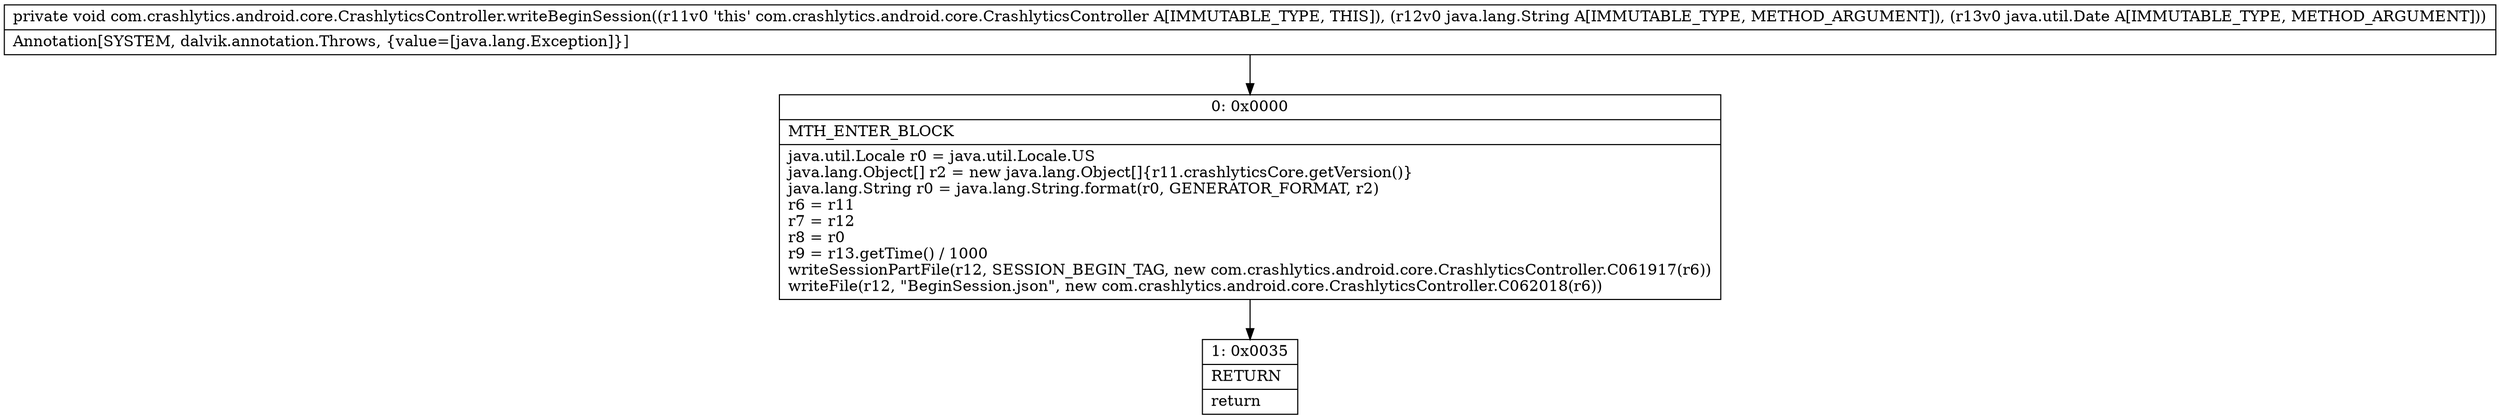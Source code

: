 digraph "CFG forcom.crashlytics.android.core.CrashlyticsController.writeBeginSession(Ljava\/lang\/String;Ljava\/util\/Date;)V" {
Node_0 [shape=record,label="{0\:\ 0x0000|MTH_ENTER_BLOCK\l|java.util.Locale r0 = java.util.Locale.US\ljava.lang.Object[] r2 = new java.lang.Object[]\{r11.crashlyticsCore.getVersion()\}\ljava.lang.String r0 = java.lang.String.format(r0, GENERATOR_FORMAT, r2)\lr6 = r11\lr7 = r12\lr8 = r0\lr9 = r13.getTime() \/ 1000\lwriteSessionPartFile(r12, SESSION_BEGIN_TAG, new com.crashlytics.android.core.CrashlyticsController.C061917(r6))\lwriteFile(r12, \"BeginSession.json\", new com.crashlytics.android.core.CrashlyticsController.C062018(r6))\l}"];
Node_1 [shape=record,label="{1\:\ 0x0035|RETURN\l|return\l}"];
MethodNode[shape=record,label="{private void com.crashlytics.android.core.CrashlyticsController.writeBeginSession((r11v0 'this' com.crashlytics.android.core.CrashlyticsController A[IMMUTABLE_TYPE, THIS]), (r12v0 java.lang.String A[IMMUTABLE_TYPE, METHOD_ARGUMENT]), (r13v0 java.util.Date A[IMMUTABLE_TYPE, METHOD_ARGUMENT]))  | Annotation[SYSTEM, dalvik.annotation.Throws, \{value=[java.lang.Exception]\}]\l}"];
MethodNode -> Node_0;
Node_0 -> Node_1;
}

